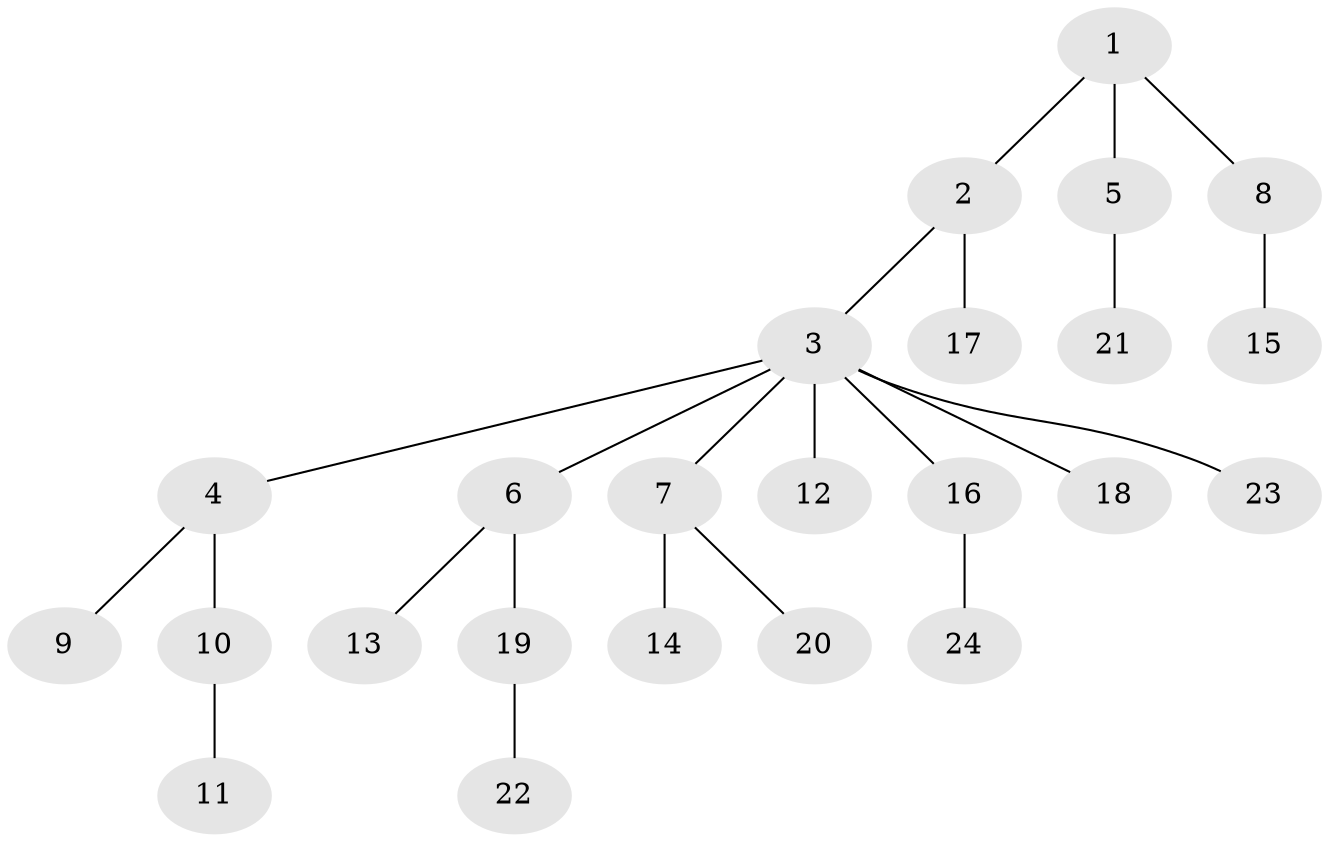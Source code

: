 // original degree distribution, {5: 0.02531645569620253, 4: 0.06329113924050633, 3: 0.13924050632911392, 7: 0.012658227848101266, 2: 0.3291139240506329, 1: 0.43037974683544306}
// Generated by graph-tools (version 1.1) at 2025/51/03/04/25 22:51:36]
// undirected, 24 vertices, 23 edges
graph export_dot {
  node [color=gray90,style=filled];
  1;
  2;
  3;
  4;
  5;
  6;
  7;
  8;
  9;
  10;
  11;
  12;
  13;
  14;
  15;
  16;
  17;
  18;
  19;
  20;
  21;
  22;
  23;
  24;
  1 -- 2 [weight=1.0];
  1 -- 5 [weight=1.0];
  1 -- 8 [weight=1.0];
  2 -- 3 [weight=1.0];
  2 -- 17 [weight=1.0];
  3 -- 4 [weight=1.0];
  3 -- 6 [weight=1.0];
  3 -- 7 [weight=1.0];
  3 -- 12 [weight=1.0];
  3 -- 16 [weight=1.0];
  3 -- 18 [weight=1.0];
  3 -- 23 [weight=1.0];
  4 -- 9 [weight=1.0];
  4 -- 10 [weight=1.0];
  5 -- 21 [weight=1.0];
  6 -- 13 [weight=1.0];
  6 -- 19 [weight=1.0];
  7 -- 14 [weight=2.0];
  7 -- 20 [weight=1.0];
  8 -- 15 [weight=1.0];
  10 -- 11 [weight=1.0];
  16 -- 24 [weight=1.0];
  19 -- 22 [weight=1.0];
}
